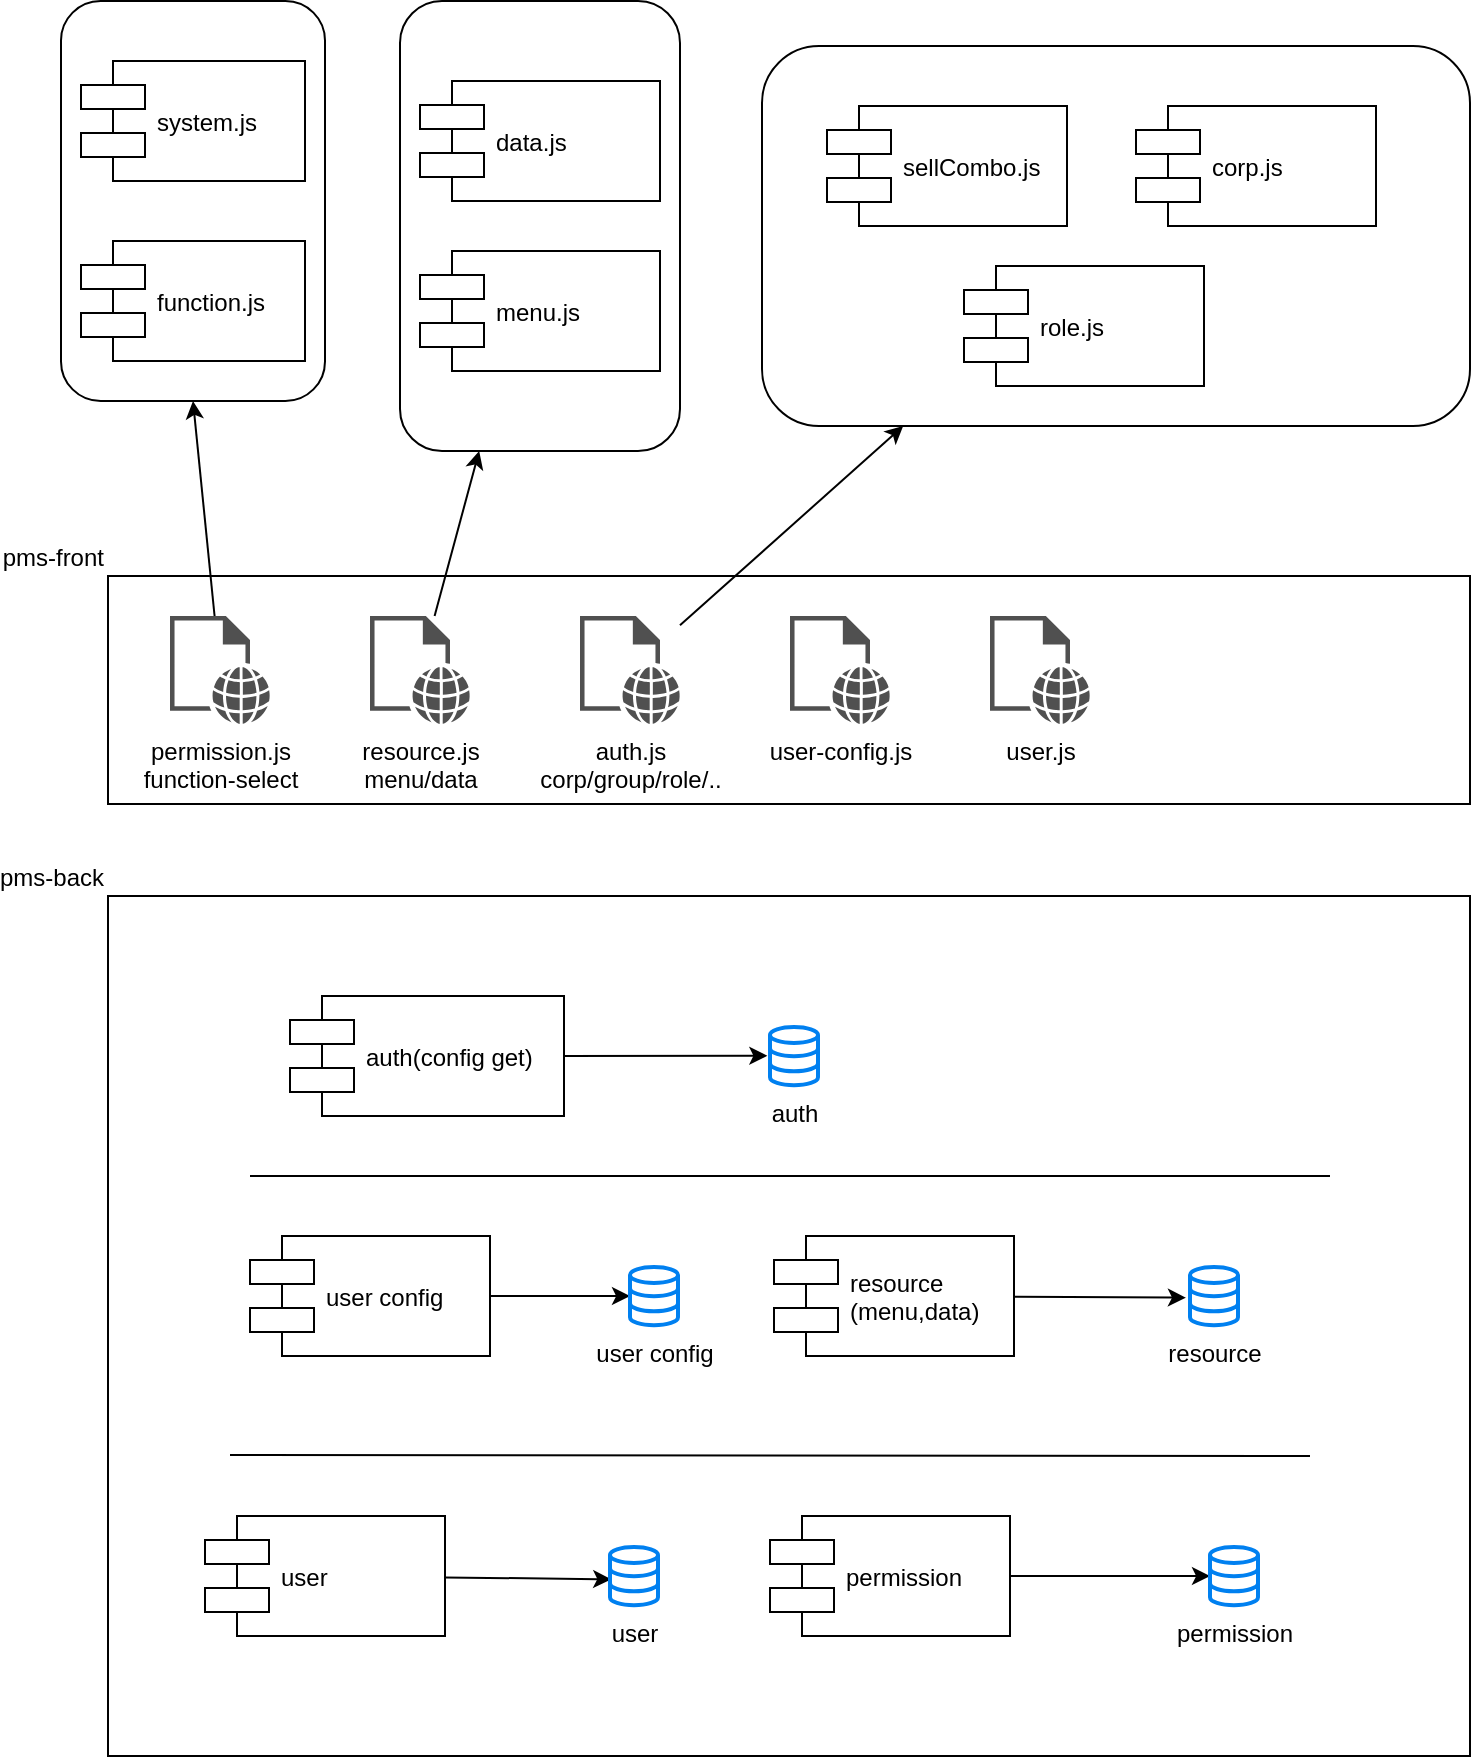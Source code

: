 <mxfile version="11.2.3" type="google" pages="1"><diagram id="n5AoVxJVti1X6D7mWOvE" name="Page-1"><mxGraphModel dx="1044" dy="557" grid="1" gridSize="10" guides="1" tooltips="1" connect="1" arrows="1" fold="1" page="1" pageScale="1" pageWidth="827" pageHeight="1169" math="0" shadow="0"><root><mxCell id="0"/><mxCell id="1" parent="0"/><mxCell id="O7E6j8omfp20KLyrGu5z-49" value="pms-back" style="rounded=0;whiteSpace=wrap;html=1;verticalAlign=bottom;labelPosition=left;verticalLabelPosition=top;align=right;" parent="1" vertex="1"><mxGeometry x="99" y="640" width="681" height="430" as="geometry"/></mxCell><mxCell id="xbNfseKG1fzcrSb0OBUn-7" style="edgeStyle=none;rounded=0;orthogonalLoop=1;jettySize=auto;html=1;entryX=-0.085;entryY=0.527;entryDx=0;entryDy=0;entryPerimeter=0;" parent="1" source="O7E6j8omfp20KLyrGu5z-42" target="xbNfseKG1fzcrSb0OBUn-5" edge="1"><mxGeometry relative="1" as="geometry"/></mxCell><mxCell id="O7E6j8omfp20KLyrGu5z-42" value="resource&#10;(menu,data)" style="shape=component;align=left;spacingLeft=36;" parent="1" vertex="1"><mxGeometry x="432" y="810" width="120" height="60" as="geometry"/></mxCell><mxCell id="O7E6j8omfp20KLyrGu5z-43" value="" style="endArrow=none;html=1;" parent="1" edge="1"><mxGeometry width="50" height="50" relative="1" as="geometry"><mxPoint x="160" y="919.5" as="sourcePoint"/><mxPoint x="700" y="920" as="targetPoint"/></mxGeometry></mxCell><mxCell id="xbNfseKG1fzcrSb0OBUn-13" style="edgeStyle=none;rounded=0;orthogonalLoop=1;jettySize=auto;html=1;" parent="1" source="O7E6j8omfp20KLyrGu5z-44" target="xbNfseKG1fzcrSb0OBUn-11" edge="1"><mxGeometry relative="1" as="geometry"/></mxCell><mxCell id="O7E6j8omfp20KLyrGu5z-44" value="permission" style="shape=component;align=left;spacingLeft=36;" parent="1" vertex="1"><mxGeometry x="430" y="950" width="120" height="60" as="geometry"/></mxCell><mxCell id="xbNfseKG1fzcrSb0OBUn-12" style="edgeStyle=none;rounded=0;orthogonalLoop=1;jettySize=auto;html=1;entryX=0.025;entryY=0.555;entryDx=0;entryDy=0;entryPerimeter=0;" parent="1" source="O7E6j8omfp20KLyrGu5z-45" target="xbNfseKG1fzcrSb0OBUn-10" edge="1"><mxGeometry relative="1" as="geometry"/></mxCell><mxCell id="O7E6j8omfp20KLyrGu5z-45" value="user" style="shape=component;align=left;spacingLeft=36;" parent="1" vertex="1"><mxGeometry x="147.5" y="950" width="120" height="60" as="geometry"/></mxCell><mxCell id="xbNfseKG1fzcrSb0OBUn-6" style="edgeStyle=none;rounded=0;orthogonalLoop=1;jettySize=auto;html=1;" parent="1" source="O7E6j8omfp20KLyrGu5z-46" target="xbNfseKG1fzcrSb0OBUn-4" edge="1"><mxGeometry relative="1" as="geometry"/></mxCell><mxCell id="O7E6j8omfp20KLyrGu5z-46" value="user config" style="shape=component;align=left;spacingLeft=36;" parent="1" vertex="1"><mxGeometry x="170" y="810" width="120" height="60" as="geometry"/></mxCell><mxCell id="O7E6j8omfp20KLyrGu5z-47" value="" style="endArrow=none;html=1;" parent="1" edge="1"><mxGeometry width="50" height="50" relative="1" as="geometry"><mxPoint x="170" y="780" as="sourcePoint"/><mxPoint x="710" y="780" as="targetPoint"/><Array as="points"><mxPoint x="710" y="780"/></Array></mxGeometry></mxCell><mxCell id="xbNfseKG1fzcrSb0OBUn-3" style="rounded=0;orthogonalLoop=1;jettySize=auto;html=1;entryX=-0.055;entryY=0.494;entryDx=0;entryDy=0;entryPerimeter=0;" parent="1" source="O7E6j8omfp20KLyrGu5z-48" target="xbNfseKG1fzcrSb0OBUn-1" edge="1"><mxGeometry relative="1" as="geometry"/></mxCell><mxCell id="O7E6j8omfp20KLyrGu5z-48" value="auth(config get)" style="shape=component;align=left;spacingLeft=36;" parent="1" vertex="1"><mxGeometry x="190" y="690" width="137" height="60" as="geometry"/></mxCell><mxCell id="xbNfseKG1fzcrSb0OBUn-1" value="auth" style="html=1;verticalLabelPosition=bottom;align=center;labelBackgroundColor=#ffffff;verticalAlign=top;strokeWidth=2;strokeColor=#0080F0;fillColor=#ffffff;shadow=0;dashed=0;shape=mxgraph.ios7.icons.data;" parent="1" vertex="1"><mxGeometry x="430" y="705.5" width="24" height="29.1" as="geometry"/></mxCell><mxCell id="xbNfseKG1fzcrSb0OBUn-4" value="user config" style="html=1;verticalLabelPosition=bottom;align=center;labelBackgroundColor=#ffffff;verticalAlign=top;strokeWidth=2;strokeColor=#0080F0;fillColor=#ffffff;shadow=0;dashed=0;shape=mxgraph.ios7.icons.data;" parent="1" vertex="1"><mxGeometry x="360" y="825.5" width="24" height="29.1" as="geometry"/></mxCell><mxCell id="xbNfseKG1fzcrSb0OBUn-5" value="resource" style="html=1;verticalLabelPosition=bottom;align=center;labelBackgroundColor=#ffffff;verticalAlign=top;strokeWidth=2;strokeColor=#0080F0;fillColor=#ffffff;shadow=0;dashed=0;shape=mxgraph.ios7.icons.data;" parent="1" vertex="1"><mxGeometry x="640" y="825.5" width="24" height="29.1" as="geometry"/></mxCell><mxCell id="xbNfseKG1fzcrSb0OBUn-10" value="user" style="html=1;verticalLabelPosition=bottom;align=center;labelBackgroundColor=#ffffff;verticalAlign=top;strokeWidth=2;strokeColor=#0080F0;fillColor=#ffffff;shadow=0;dashed=0;shape=mxgraph.ios7.icons.data;" parent="1" vertex="1"><mxGeometry x="350" y="965.5" width="24" height="29.1" as="geometry"/></mxCell><mxCell id="xbNfseKG1fzcrSb0OBUn-11" value="permission" style="html=1;verticalLabelPosition=bottom;align=center;labelBackgroundColor=#ffffff;verticalAlign=top;strokeWidth=2;strokeColor=#0080F0;fillColor=#ffffff;shadow=0;dashed=0;shape=mxgraph.ios7.icons.data;" parent="1" vertex="1"><mxGeometry x="650" y="965.5" width="24" height="29.1" as="geometry"/></mxCell><mxCell id="xbNfseKG1fzcrSb0OBUn-14" value="pms-front" style="rounded=0;whiteSpace=wrap;html=1;verticalAlign=bottom;labelPosition=left;verticalLabelPosition=top;align=right;" parent="1" vertex="1"><mxGeometry x="99" y="480" width="681" height="114" as="geometry"/></mxCell><mxCell id="HQQNVdQb_IZwenRjIXEl-18" style="edgeStyle=none;rounded=0;orthogonalLoop=1;jettySize=auto;html=1;entryX=0.5;entryY=1;entryDx=0;entryDy=0;" edge="1" parent="1" source="xbNfseKG1fzcrSb0OBUn-15" target="HQQNVdQb_IZwenRjIXEl-14"><mxGeometry relative="1" as="geometry"/></mxCell><mxCell id="xbNfseKG1fzcrSb0OBUn-15" value="permission.js&lt;br&gt;function-select" style="pointerEvents=1;shadow=0;dashed=0;html=1;strokeColor=none;fillColor=#505050;labelPosition=center;verticalLabelPosition=bottom;verticalAlign=top;outlineConnect=0;align=center;shape=mxgraph.office.concepts.web_page;" parent="1" vertex="1"><mxGeometry x="130" y="500" width="50" height="54" as="geometry"/></mxCell><mxCell id="HQQNVdQb_IZwenRjIXEl-13" style="edgeStyle=none;rounded=0;orthogonalLoop=1;jettySize=auto;html=1;" edge="1" parent="1" source="xbNfseKG1fzcrSb0OBUn-16" target="HQQNVdQb_IZwenRjIXEl-11"><mxGeometry relative="1" as="geometry"/></mxCell><mxCell id="xbNfseKG1fzcrSb0OBUn-16" value="resource.js&lt;br&gt;menu/data" style="pointerEvents=1;shadow=0;dashed=0;html=1;strokeColor=none;fillColor=#505050;labelPosition=center;verticalLabelPosition=bottom;verticalAlign=top;outlineConnect=0;align=center;shape=mxgraph.office.concepts.web_page;" parent="1" vertex="1"><mxGeometry x="230" y="500" width="50" height="54" as="geometry"/></mxCell><mxCell id="HQQNVdQb_IZwenRjIXEl-7" style="rounded=0;orthogonalLoop=1;jettySize=auto;html=1;" edge="1" parent="1" source="xbNfseKG1fzcrSb0OBUn-17" target="HQQNVdQb_IZwenRjIXEl-9"><mxGeometry relative="1" as="geometry"><mxPoint x="372.958" y="430" as="targetPoint"/></mxGeometry></mxCell><mxCell id="xbNfseKG1fzcrSb0OBUn-17" value="auth.js&lt;br&gt;corp/group/role/.." style="pointerEvents=1;shadow=0;dashed=0;html=1;strokeColor=none;fillColor=#505050;labelPosition=center;verticalLabelPosition=bottom;verticalAlign=top;outlineConnect=0;align=center;shape=mxgraph.office.concepts.web_page;" parent="1" vertex="1"><mxGeometry x="335" y="500" width="50" height="54" as="geometry"/></mxCell><mxCell id="xbNfseKG1fzcrSb0OBUn-18" value="user-config.js" style="pointerEvents=1;shadow=0;dashed=0;html=1;strokeColor=none;fillColor=#505050;labelPosition=center;verticalLabelPosition=bottom;verticalAlign=top;outlineConnect=0;align=center;shape=mxgraph.office.concepts.web_page;" parent="1" vertex="1"><mxGeometry x="440" y="500" width="50" height="54" as="geometry"/></mxCell><mxCell id="xbNfseKG1fzcrSb0OBUn-19" value="user.js" style="pointerEvents=1;shadow=0;dashed=0;html=1;strokeColor=none;fillColor=#505050;labelPosition=center;verticalLabelPosition=bottom;verticalAlign=top;outlineConnect=0;align=center;shape=mxgraph.office.concepts.web_page;" parent="1" vertex="1"><mxGeometry x="540" y="500" width="50" height="54" as="geometry"/></mxCell><mxCell id="HQQNVdQb_IZwenRjIXEl-10" value="" style="group" vertex="1" connectable="0" parent="1"><mxGeometry x="426" y="215" width="354" height="190" as="geometry"/></mxCell><mxCell id="HQQNVdQb_IZwenRjIXEl-9" value="" style="rounded=1;whiteSpace=wrap;html=1;" vertex="1" parent="HQQNVdQb_IZwenRjIXEl-10"><mxGeometry width="354" height="190" as="geometry"/></mxCell><mxCell id="HQQNVdQb_IZwenRjIXEl-4" value="sellCombo.js" style="shape=component;align=left;spacingLeft=36;" vertex="1" parent="HQQNVdQb_IZwenRjIXEl-10"><mxGeometry x="32.5" y="30" width="120" height="60" as="geometry"/></mxCell><mxCell id="HQQNVdQb_IZwenRjIXEl-5" value="corp.js" style="shape=component;align=left;spacingLeft=36;" vertex="1" parent="HQQNVdQb_IZwenRjIXEl-10"><mxGeometry x="187" y="30" width="120" height="60" as="geometry"/></mxCell><mxCell id="HQQNVdQb_IZwenRjIXEl-6" value="role.js" style="shape=component;align=left;spacingLeft=36;" vertex="1" parent="HQQNVdQb_IZwenRjIXEl-10"><mxGeometry x="101" y="110" width="120" height="60" as="geometry"/></mxCell><mxCell id="HQQNVdQb_IZwenRjIXEl-12" value="" style="group" vertex="1" connectable="0" parent="1"><mxGeometry x="245" y="192.5" width="140" height="225" as="geometry"/></mxCell><mxCell id="HQQNVdQb_IZwenRjIXEl-11" value="" style="rounded=1;whiteSpace=wrap;html=1;" vertex="1" parent="HQQNVdQb_IZwenRjIXEl-12"><mxGeometry width="140" height="225" as="geometry"/></mxCell><mxCell id="HQQNVdQb_IZwenRjIXEl-2" value="menu.js" style="shape=component;align=left;spacingLeft=36;" vertex="1" parent="HQQNVdQb_IZwenRjIXEl-12"><mxGeometry x="10" y="125" width="120" height="60" as="geometry"/></mxCell><mxCell id="HQQNVdQb_IZwenRjIXEl-3" value="data.js" style="shape=component;align=left;spacingLeft=36;" vertex="1" parent="HQQNVdQb_IZwenRjIXEl-12"><mxGeometry x="10" y="40" width="120" height="60" as="geometry"/></mxCell><mxCell id="HQQNVdQb_IZwenRjIXEl-19" value="" style="group" vertex="1" connectable="0" parent="1"><mxGeometry x="75.5" y="192.5" width="132" height="200" as="geometry"/></mxCell><mxCell id="HQQNVdQb_IZwenRjIXEl-14" value="" style="rounded=1;whiteSpace=wrap;html=1;" vertex="1" parent="HQQNVdQb_IZwenRjIXEl-19"><mxGeometry width="132" height="200" as="geometry"/></mxCell><mxCell id="HQQNVdQb_IZwenRjIXEl-16" value="function.js" style="shape=component;align=left;spacingLeft=36;" vertex="1" parent="HQQNVdQb_IZwenRjIXEl-19"><mxGeometry x="10" y="120" width="112" height="60" as="geometry"/></mxCell><mxCell id="HQQNVdQb_IZwenRjIXEl-17" value="system.js" style="shape=component;align=left;spacingLeft=36;" vertex="1" parent="HQQNVdQb_IZwenRjIXEl-19"><mxGeometry x="10" y="30" width="112" height="60" as="geometry"/></mxCell></root></mxGraphModel></diagram></mxfile>